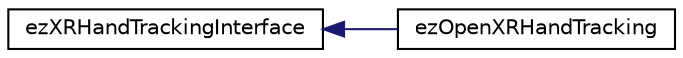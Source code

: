 digraph "Graphical Class Hierarchy"
{
 // LATEX_PDF_SIZE
  edge [fontname="Helvetica",fontsize="10",labelfontname="Helvetica",labelfontsize="10"];
  node [fontname="Helvetica",fontsize="10",shape=record];
  rankdir="LR";
  Node0 [label="ezXRHandTrackingInterface",height=0.2,width=0.4,color="black", fillcolor="white", style="filled",URL="$de/d52/classez_x_r_hand_tracking_interface.htm",tooltip="XR Hand tracking interface."];
  Node0 -> Node1 [dir="back",color="midnightblue",fontsize="10",style="solid",fontname="Helvetica"];
  Node1 [label="ezOpenXRHandTracking",height=0.2,width=0.4,color="black", fillcolor="white", style="filled",URL="$d5/d46/classez_open_x_r_hand_tracking.htm",tooltip=" "];
}
